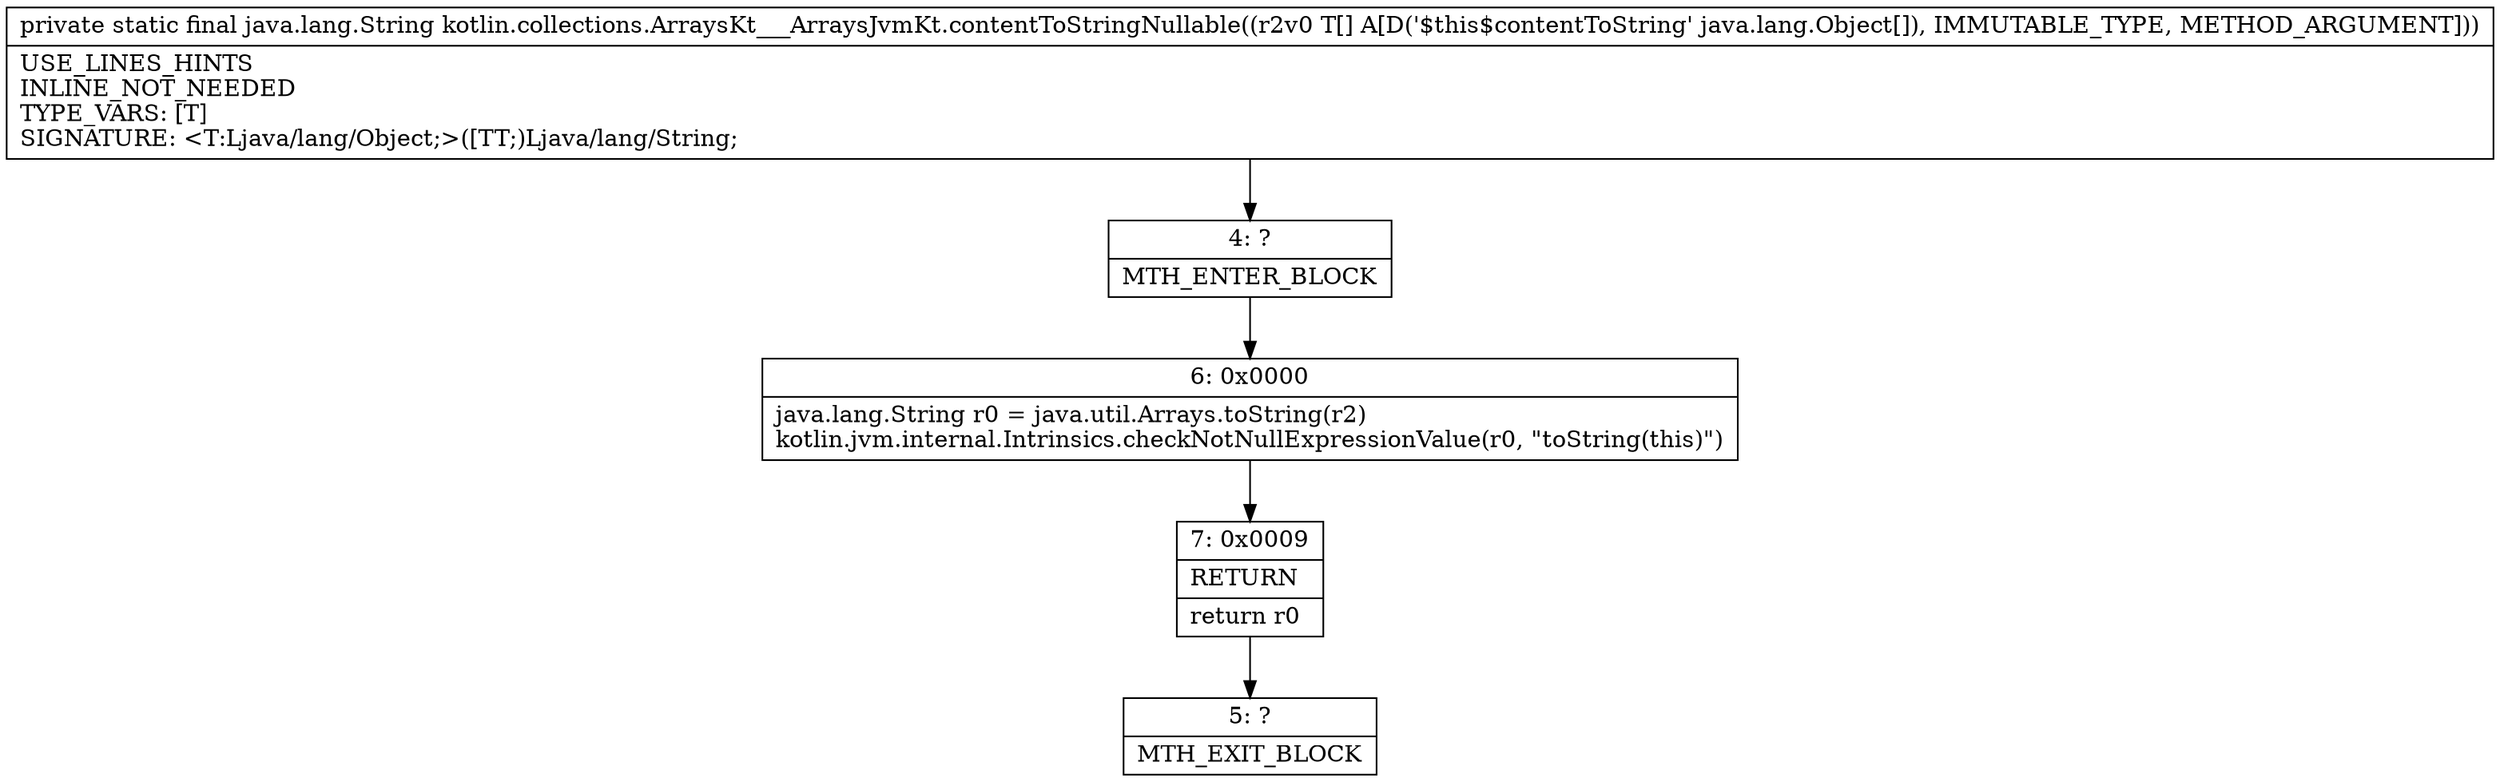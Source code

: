 digraph "CFG forkotlin.collections.ArraysKt___ArraysJvmKt.contentToStringNullable([Ljava\/lang\/Object;)Ljava\/lang\/String;" {
Node_4 [shape=record,label="{4\:\ ?|MTH_ENTER_BLOCK\l}"];
Node_6 [shape=record,label="{6\:\ 0x0000|java.lang.String r0 = java.util.Arrays.toString(r2)\lkotlin.jvm.internal.Intrinsics.checkNotNullExpressionValue(r0, \"toString(this)\")\l}"];
Node_7 [shape=record,label="{7\:\ 0x0009|RETURN\l|return r0\l}"];
Node_5 [shape=record,label="{5\:\ ?|MTH_EXIT_BLOCK\l}"];
MethodNode[shape=record,label="{private static final java.lang.String kotlin.collections.ArraysKt___ArraysJvmKt.contentToStringNullable((r2v0 T[] A[D('$this$contentToString' java.lang.Object[]), IMMUTABLE_TYPE, METHOD_ARGUMENT]))  | USE_LINES_HINTS\lINLINE_NOT_NEEDED\lTYPE_VARS: [T]\lSIGNATURE: \<T:Ljava\/lang\/Object;\>([TT;)Ljava\/lang\/String;\l}"];
MethodNode -> Node_4;Node_4 -> Node_6;
Node_6 -> Node_7;
Node_7 -> Node_5;
}

